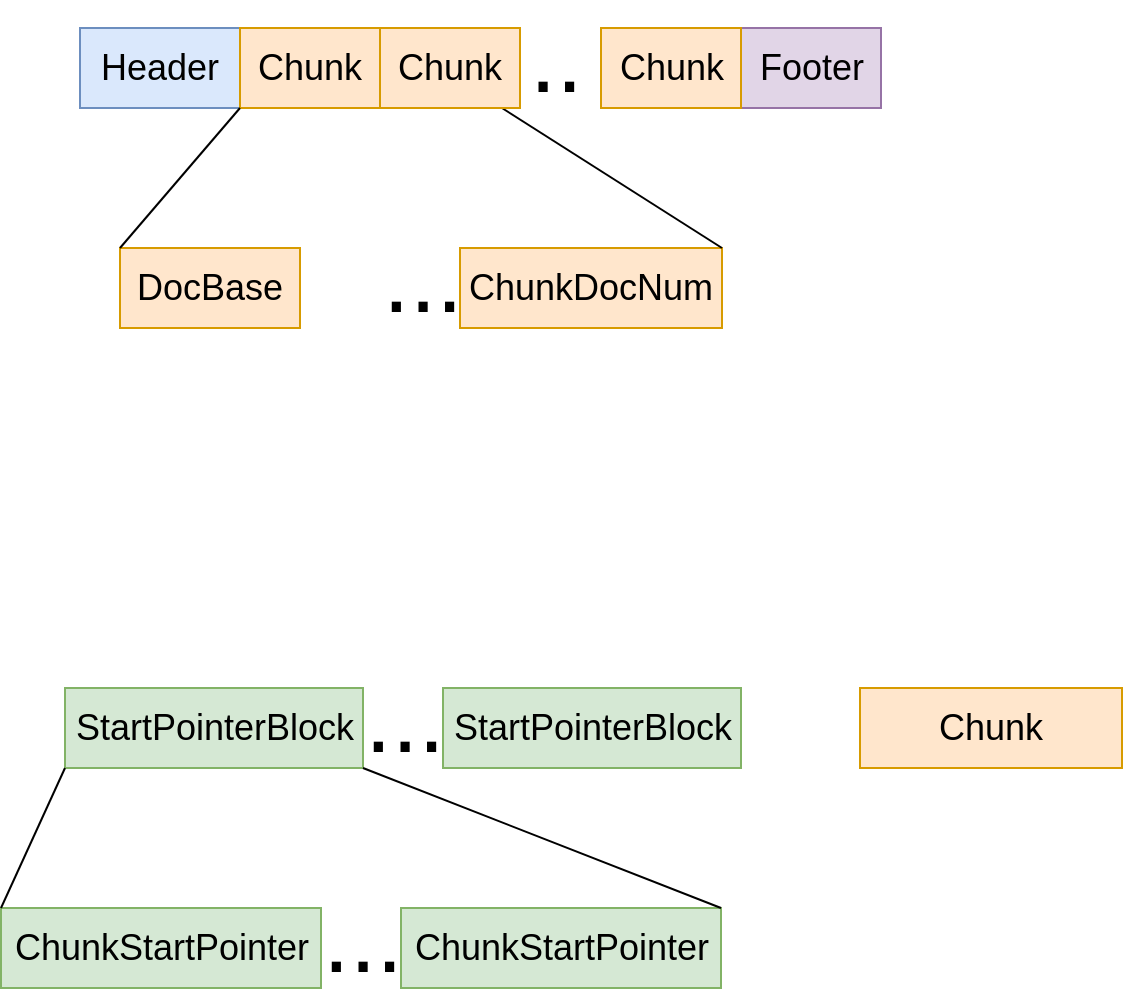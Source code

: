 <mxfile version="16.6.4" type="github">
  <diagram id="Qg5UN7S85hl1Kum4SMbF" name="第 1 页">
    <mxGraphModel dx="2187" dy="802" grid="1" gridSize="10" guides="1" tooltips="1" connect="1" arrows="1" fold="1" page="1" pageScale="1" pageWidth="827" pageHeight="1169" math="0" shadow="0">
      <root>
        <mxCell id="0" />
        <mxCell id="1" parent="0" />
        <mxCell id="8MxsM5MqT_HRe-diu-iR-1" value="&lt;font style=&quot;font-size: 18px&quot;&gt;Header&lt;/font&gt;" style="rounded=0;whiteSpace=wrap;html=1;fillColor=#dae8fc;strokeColor=#6c8ebf;" vertex="1" parent="1">
          <mxGeometry x="30" y="180" width="80" height="40" as="geometry" />
        </mxCell>
        <mxCell id="8MxsM5MqT_HRe-diu-iR-2" value="&lt;span style=&quot;font-size: 18px&quot;&gt;Chunk&lt;/span&gt;" style="rounded=0;whiteSpace=wrap;html=1;fillColor=#ffe6cc;strokeColor=#d79b00;" vertex="1" parent="1">
          <mxGeometry x="110" y="180" width="70" height="40" as="geometry" />
        </mxCell>
        <mxCell id="8MxsM5MqT_HRe-diu-iR-3" value="&lt;font style=&quot;font-size: 18px&quot;&gt;Footer&lt;/font&gt;" style="rounded=0;whiteSpace=wrap;html=1;fillColor=#e1d5e7;strokeColor=#9673a6;" vertex="1" parent="1">
          <mxGeometry x="360.5" y="180" width="70" height="40" as="geometry" />
        </mxCell>
        <mxCell id="8MxsM5MqT_HRe-diu-iR-4" value="&lt;font style=&quot;font-size: 18px&quot;&gt;StartPointerBlock&lt;/font&gt;" style="rounded=0;whiteSpace=wrap;html=1;fillColor=#d5e8d4;strokeColor=#82b366;" vertex="1" parent="1">
          <mxGeometry x="22.5" y="510" width="149" height="40" as="geometry" />
        </mxCell>
        <mxCell id="8MxsM5MqT_HRe-diu-iR-5" value="&lt;span style=&quot;font-size: 18px&quot;&gt;Chunk&lt;/span&gt;" style="rounded=0;whiteSpace=wrap;html=1;fillColor=#ffe6cc;strokeColor=#d79b00;" vertex="1" parent="1">
          <mxGeometry x="420" y="510" width="131" height="40" as="geometry" />
        </mxCell>
        <mxCell id="8MxsM5MqT_HRe-diu-iR-6" value="&lt;font style=&quot;font-size: 48px&quot;&gt;...&lt;/font&gt;" style="text;html=1;align=center;verticalAlign=middle;resizable=0;points=[];autosize=1;strokeColor=none;fillColor=none;" vertex="1" parent="1">
          <mxGeometry x="231" y="180" width="60" height="30" as="geometry" />
        </mxCell>
        <mxCell id="8MxsM5MqT_HRe-diu-iR-7" value="&lt;font style=&quot;font-size: 48px&quot;&gt;...&lt;/font&gt;" style="text;html=1;align=center;verticalAlign=middle;resizable=0;points=[];autosize=1;strokeColor=none;fillColor=none;" vertex="1" parent="1">
          <mxGeometry x="161.5" y="510" width="60" height="30" as="geometry" />
        </mxCell>
        <mxCell id="8MxsM5MqT_HRe-diu-iR-8" value="&lt;font style=&quot;font-size: 18px&quot;&gt;StartPointerBlock&lt;/font&gt;" style="rounded=0;whiteSpace=wrap;html=1;fillColor=#d5e8d4;strokeColor=#82b366;" vertex="1" parent="1">
          <mxGeometry x="211.5" y="510" width="149" height="40" as="geometry" />
        </mxCell>
        <mxCell id="8MxsM5MqT_HRe-diu-iR-9" value="&lt;span style=&quot;font-size: 18px&quot;&gt;DocBase&lt;/span&gt;" style="rounded=0;whiteSpace=wrap;html=1;fillColor=#ffe6cc;strokeColor=#d79b00;" vertex="1" parent="1">
          <mxGeometry x="50" y="290" width="90" height="40" as="geometry" />
        </mxCell>
        <mxCell id="8MxsM5MqT_HRe-diu-iR-10" value="&lt;font style=&quot;font-size: 48px&quot;&gt;...&lt;/font&gt;" style="text;html=1;align=center;verticalAlign=middle;resizable=0;points=[];autosize=1;strokeColor=none;fillColor=none;" vertex="1" parent="1">
          <mxGeometry x="171" y="290" width="60" height="30" as="geometry" />
        </mxCell>
        <mxCell id="8MxsM5MqT_HRe-diu-iR-11" value="&lt;span style=&quot;font-size: 18px&quot;&gt;ChunkDocNum&lt;/span&gt;" style="rounded=0;whiteSpace=wrap;html=1;fillColor=#ffe6cc;strokeColor=#d79b00;" vertex="1" parent="1">
          <mxGeometry x="220" y="290" width="131" height="40" as="geometry" />
        </mxCell>
        <mxCell id="8MxsM5MqT_HRe-diu-iR-12" value="&lt;span style=&quot;font-size: 18px&quot;&gt;ChunkStartPointer&lt;/span&gt;" style="rounded=0;whiteSpace=wrap;html=1;fillColor=#d5e8d4;strokeColor=#82b366;" vertex="1" parent="1">
          <mxGeometry x="-9.5" y="620" width="160" height="40" as="geometry" />
        </mxCell>
        <mxCell id="8MxsM5MqT_HRe-diu-iR-13" value="&lt;font style=&quot;font-size: 48px&quot;&gt;...&lt;/font&gt;" style="text;html=1;align=center;verticalAlign=middle;resizable=0;points=[];autosize=1;strokeColor=none;fillColor=none;" vertex="1" parent="1">
          <mxGeometry x="140.5" y="620" width="60" height="30" as="geometry" />
        </mxCell>
        <mxCell id="8MxsM5MqT_HRe-diu-iR-14" value="&lt;span style=&quot;font-size: 18px&quot;&gt;ChunkStartPointer&lt;/span&gt;" style="rounded=0;whiteSpace=wrap;html=1;fillColor=#d5e8d4;strokeColor=#82b366;" vertex="1" parent="1">
          <mxGeometry x="190.5" y="620" width="160" height="40" as="geometry" />
        </mxCell>
        <mxCell id="8MxsM5MqT_HRe-diu-iR-15" value="" style="endArrow=none;html=1;rounded=0;entryX=0;entryY=1;entryDx=0;entryDy=0;exitX=0;exitY=0;exitDx=0;exitDy=0;" edge="1" parent="1" source="8MxsM5MqT_HRe-diu-iR-9" target="8MxsM5MqT_HRe-diu-iR-2">
          <mxGeometry width="50" height="50" relative="1" as="geometry">
            <mxPoint x="70" y="280" as="sourcePoint" />
            <mxPoint x="120" y="230" as="targetPoint" />
          </mxGeometry>
        </mxCell>
        <mxCell id="8MxsM5MqT_HRe-diu-iR-16" value="" style="endArrow=none;html=1;rounded=0;exitX=1;exitY=0;exitDx=0;exitDy=0;" edge="1" parent="1" source="8MxsM5MqT_HRe-diu-iR-11">
          <mxGeometry width="50" height="50" relative="1" as="geometry">
            <mxPoint x="191" y="270" as="sourcePoint" />
            <mxPoint x="241" y="220" as="targetPoint" />
          </mxGeometry>
        </mxCell>
        <mxCell id="8MxsM5MqT_HRe-diu-iR-17" value="" style="endArrow=none;html=1;rounded=0;exitX=0;exitY=0;exitDx=0;exitDy=0;entryX=0;entryY=1;entryDx=0;entryDy=0;" edge="1" parent="1" source="8MxsM5MqT_HRe-diu-iR-12" target="8MxsM5MqT_HRe-diu-iR-4">
          <mxGeometry width="50" height="50" relative="1" as="geometry">
            <mxPoint x="-29.5" y="600" as="sourcePoint" />
            <mxPoint x="20.5" y="550" as="targetPoint" />
          </mxGeometry>
        </mxCell>
        <mxCell id="8MxsM5MqT_HRe-diu-iR-18" value="" style="endArrow=none;html=1;rounded=0;exitX=1;exitY=0;exitDx=0;exitDy=0;" edge="1" parent="1" source="8MxsM5MqT_HRe-diu-iR-14">
          <mxGeometry width="50" height="50" relative="1" as="geometry">
            <mxPoint x="121.5" y="600" as="sourcePoint" />
            <mxPoint x="171.5" y="550" as="targetPoint" />
          </mxGeometry>
        </mxCell>
        <mxCell id="8MxsM5MqT_HRe-diu-iR-19" value="&lt;span style=&quot;font-size: 18px&quot;&gt;Chunk&lt;/span&gt;" style="rounded=0;whiteSpace=wrap;html=1;fillColor=#ffe6cc;strokeColor=#d79b00;" vertex="1" parent="1">
          <mxGeometry x="180" y="180" width="70" height="40" as="geometry" />
        </mxCell>
        <mxCell id="8MxsM5MqT_HRe-diu-iR-20" value="&lt;span style=&quot;font-size: 18px&quot;&gt;Chunk&lt;/span&gt;" style="rounded=0;whiteSpace=wrap;html=1;fillColor=#ffe6cc;strokeColor=#d79b00;" vertex="1" parent="1">
          <mxGeometry x="290.5" y="180" width="70" height="40" as="geometry" />
        </mxCell>
      </root>
    </mxGraphModel>
  </diagram>
</mxfile>
